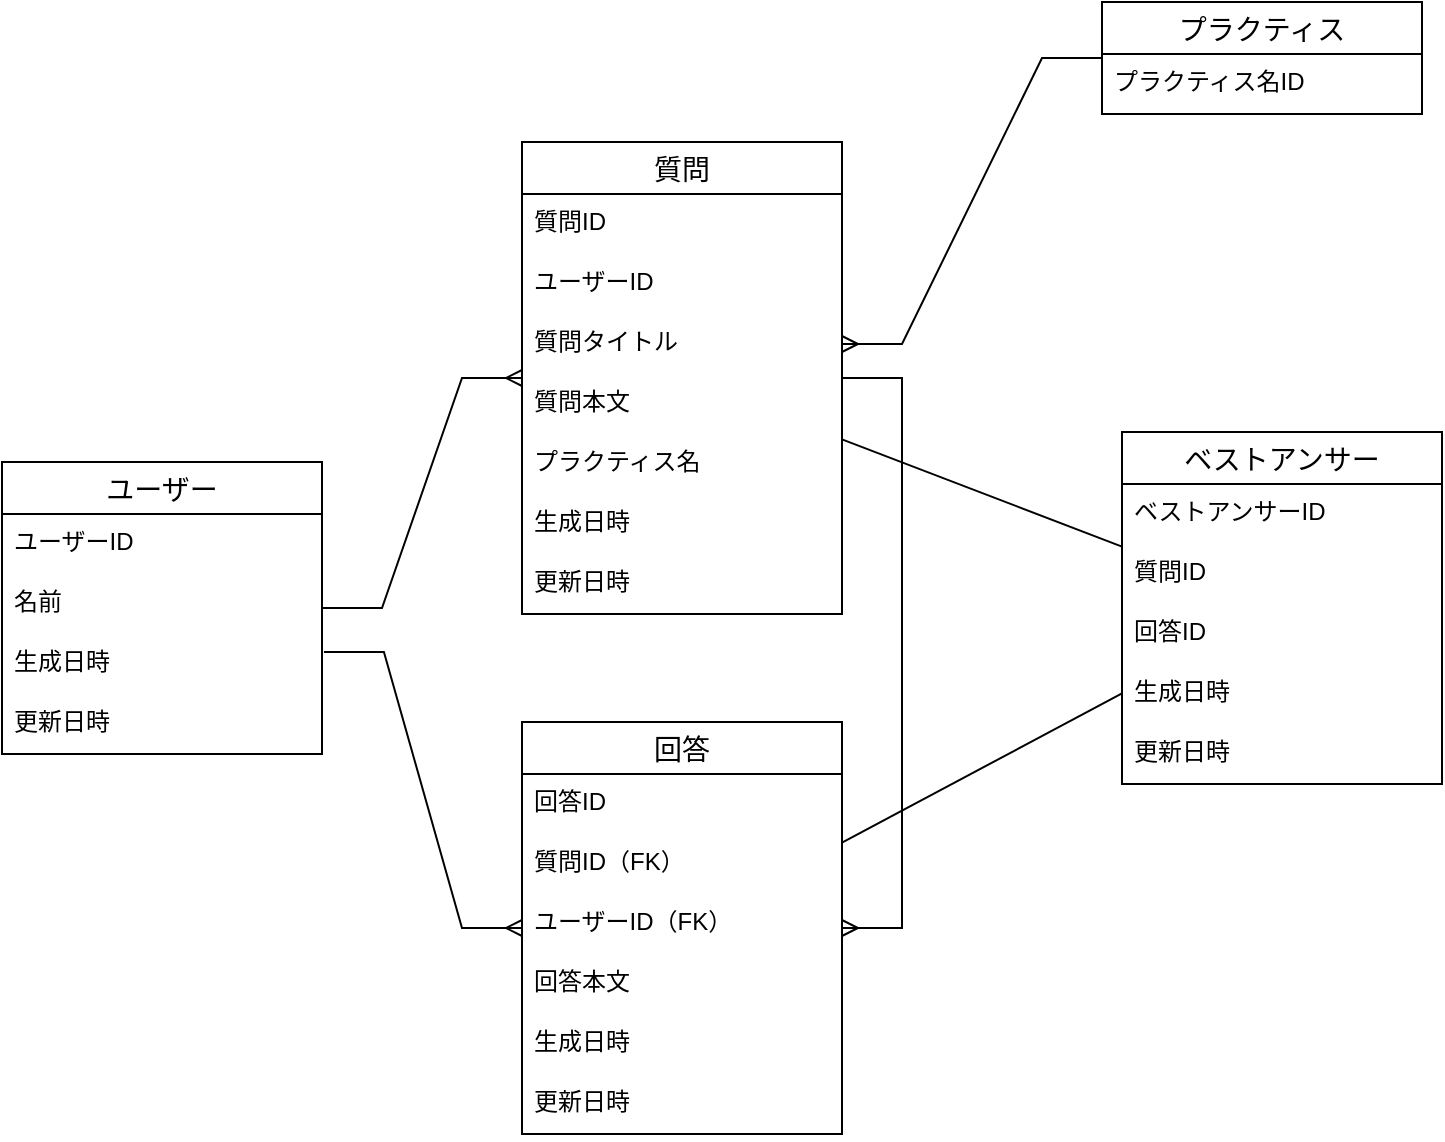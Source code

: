 <mxfile version="20.5.3" type="github">
  <diagram id="TzehvB6Jysl_9snW9RB0" name="ページ1">
    <mxGraphModel dx="1375" dy="794" grid="1" gridSize="10" guides="1" tooltips="1" connect="1" arrows="1" fold="1" page="1" pageScale="1" pageWidth="827" pageHeight="1169" math="0" shadow="0">
      <root>
        <mxCell id="0" />
        <mxCell id="1" parent="0" />
        <mxCell id="guE9fYo_HfhknqX1N8hF-40" value="回答" style="swimlane;fontStyle=0;childLayout=stackLayout;horizontal=1;startSize=26;horizontalStack=0;resizeParent=1;resizeParentMax=0;resizeLast=0;collapsible=1;marginBottom=0;align=center;fontSize=14;" vertex="1" parent="1">
          <mxGeometry x="310" y="440" width="160" height="206" as="geometry" />
        </mxCell>
        <mxCell id="guE9fYo_HfhknqX1N8hF-41" value="回答ID" style="text;strokeColor=none;fillColor=none;spacingLeft=4;spacingRight=4;overflow=hidden;rotatable=0;points=[[0,0.5],[1,0.5]];portConstraint=eastwest;fontSize=12;" vertex="1" parent="guE9fYo_HfhknqX1N8hF-40">
          <mxGeometry y="26" width="160" height="30" as="geometry" />
        </mxCell>
        <mxCell id="guE9fYo_HfhknqX1N8hF-65" value="質問ID（FK）" style="text;strokeColor=none;fillColor=none;spacingLeft=4;spacingRight=4;overflow=hidden;rotatable=0;points=[[0,0.5],[1,0.5]];portConstraint=eastwest;fontSize=12;" vertex="1" parent="guE9fYo_HfhknqX1N8hF-40">
          <mxGeometry y="56" width="160" height="30" as="geometry" />
        </mxCell>
        <mxCell id="guE9fYo_HfhknqX1N8hF-43" value="ユーザーID（FK）" style="text;strokeColor=none;fillColor=none;spacingLeft=4;spacingRight=4;overflow=hidden;rotatable=0;points=[[0,0.5],[1,0.5]];portConstraint=eastwest;fontSize=12;" vertex="1" parent="guE9fYo_HfhknqX1N8hF-40">
          <mxGeometry y="86" width="160" height="30" as="geometry" />
        </mxCell>
        <mxCell id="guE9fYo_HfhknqX1N8hF-70" value="回答本文" style="text;strokeColor=none;fillColor=none;spacingLeft=4;spacingRight=4;overflow=hidden;rotatable=0;points=[[0,0.5],[1,0.5]];portConstraint=eastwest;fontSize=12;" vertex="1" parent="guE9fYo_HfhknqX1N8hF-40">
          <mxGeometry y="116" width="160" height="30" as="geometry" />
        </mxCell>
        <mxCell id="guE9fYo_HfhknqX1N8hF-68" value="生成日時" style="text;strokeColor=none;fillColor=none;spacingLeft=4;spacingRight=4;overflow=hidden;rotatable=0;points=[[0,0.5],[1,0.5]];portConstraint=eastwest;fontSize=12;" vertex="1" parent="guE9fYo_HfhknqX1N8hF-40">
          <mxGeometry y="146" width="160" height="30" as="geometry" />
        </mxCell>
        <mxCell id="guE9fYo_HfhknqX1N8hF-69" value="更新日時" style="text;strokeColor=none;fillColor=none;spacingLeft=4;spacingRight=4;overflow=hidden;rotatable=0;points=[[0,0.5],[1,0.5]];portConstraint=eastwest;fontSize=12;" vertex="1" parent="guE9fYo_HfhknqX1N8hF-40">
          <mxGeometry y="176" width="160" height="30" as="geometry" />
        </mxCell>
        <mxCell id="guE9fYo_HfhknqX1N8hF-44" value="質問" style="swimlane;fontStyle=0;childLayout=stackLayout;horizontal=1;startSize=26;horizontalStack=0;resizeParent=1;resizeParentMax=0;resizeLast=0;collapsible=1;marginBottom=0;align=center;fontSize=14;" vertex="1" parent="1">
          <mxGeometry x="310" y="150" width="160" height="236" as="geometry" />
        </mxCell>
        <mxCell id="guE9fYo_HfhknqX1N8hF-64" value="質問ID" style="text;strokeColor=none;fillColor=none;spacingLeft=4;spacingRight=4;overflow=hidden;rotatable=0;points=[[0,0.5],[1,0.5]];portConstraint=eastwest;fontSize=12;" vertex="1" parent="guE9fYo_HfhknqX1N8hF-44">
          <mxGeometry y="26" width="160" height="30" as="geometry" />
        </mxCell>
        <mxCell id="guE9fYo_HfhknqX1N8hF-45" value="ユーザーID" style="text;strokeColor=none;fillColor=none;spacingLeft=4;spacingRight=4;overflow=hidden;rotatable=0;points=[[0,0.5],[1,0.5]];portConstraint=eastwest;fontSize=12;" vertex="1" parent="guE9fYo_HfhknqX1N8hF-44">
          <mxGeometry y="56" width="160" height="30" as="geometry" />
        </mxCell>
        <mxCell id="guE9fYo_HfhknqX1N8hF-46" value="質問タイトル" style="text;strokeColor=none;fillColor=none;spacingLeft=4;spacingRight=4;overflow=hidden;rotatable=0;points=[[0,0.5],[1,0.5]];portConstraint=eastwest;fontSize=12;" vertex="1" parent="guE9fYo_HfhknqX1N8hF-44">
          <mxGeometry y="86" width="160" height="30" as="geometry" />
        </mxCell>
        <mxCell id="guE9fYo_HfhknqX1N8hF-47" value="質問本文" style="text;strokeColor=none;fillColor=none;spacingLeft=4;spacingRight=4;overflow=hidden;rotatable=0;points=[[0,0.5],[1,0.5]];portConstraint=eastwest;fontSize=12;" vertex="1" parent="guE9fYo_HfhknqX1N8hF-44">
          <mxGeometry y="116" width="160" height="30" as="geometry" />
        </mxCell>
        <mxCell id="guE9fYo_HfhknqX1N8hF-71" value="プラクティス名" style="text;strokeColor=none;fillColor=none;spacingLeft=4;spacingRight=4;overflow=hidden;rotatable=0;points=[[0,0.5],[1,0.5]];portConstraint=eastwest;fontSize=12;" vertex="1" parent="guE9fYo_HfhknqX1N8hF-44">
          <mxGeometry y="146" width="160" height="30" as="geometry" />
        </mxCell>
        <mxCell id="guE9fYo_HfhknqX1N8hF-67" value="生成日時" style="text;strokeColor=none;fillColor=none;spacingLeft=4;spacingRight=4;overflow=hidden;rotatable=0;points=[[0,0.5],[1,0.5]];portConstraint=eastwest;fontSize=12;" vertex="1" parent="guE9fYo_HfhknqX1N8hF-44">
          <mxGeometry y="176" width="160" height="30" as="geometry" />
        </mxCell>
        <mxCell id="guE9fYo_HfhknqX1N8hF-66" value="更新日時" style="text;strokeColor=none;fillColor=none;spacingLeft=4;spacingRight=4;overflow=hidden;rotatable=0;points=[[0,0.5],[1,0.5]];portConstraint=eastwest;fontSize=12;" vertex="1" parent="guE9fYo_HfhknqX1N8hF-44">
          <mxGeometry y="206" width="160" height="30" as="geometry" />
        </mxCell>
        <mxCell id="guE9fYo_HfhknqX1N8hF-48" value="ベストアンサー" style="swimlane;fontStyle=0;childLayout=stackLayout;horizontal=1;startSize=26;horizontalStack=0;resizeParent=1;resizeParentMax=0;resizeLast=0;collapsible=1;marginBottom=0;align=center;fontSize=14;" vertex="1" parent="1">
          <mxGeometry x="610" y="295" width="160" height="176" as="geometry" />
        </mxCell>
        <mxCell id="guE9fYo_HfhknqX1N8hF-49" value="ベストアンサーID" style="text;strokeColor=none;fillColor=none;spacingLeft=4;spacingRight=4;overflow=hidden;rotatable=0;points=[[0,0.5],[1,0.5]];portConstraint=eastwest;fontSize=12;" vertex="1" parent="guE9fYo_HfhknqX1N8hF-48">
          <mxGeometry y="26" width="160" height="30" as="geometry" />
        </mxCell>
        <mxCell id="guE9fYo_HfhknqX1N8hF-50" value="質問ID" style="text;strokeColor=none;fillColor=none;spacingLeft=4;spacingRight=4;overflow=hidden;rotatable=0;points=[[0,0.5],[1,0.5]];portConstraint=eastwest;fontSize=12;" vertex="1" parent="guE9fYo_HfhknqX1N8hF-48">
          <mxGeometry y="56" width="160" height="30" as="geometry" />
        </mxCell>
        <mxCell id="guE9fYo_HfhknqX1N8hF-51" value="回答ID" style="text;strokeColor=none;fillColor=none;spacingLeft=4;spacingRight=4;overflow=hidden;rotatable=0;points=[[0,0.5],[1,0.5]];portConstraint=eastwest;fontSize=12;" vertex="1" parent="guE9fYo_HfhknqX1N8hF-48">
          <mxGeometry y="86" width="160" height="30" as="geometry" />
        </mxCell>
        <mxCell id="guE9fYo_HfhknqX1N8hF-72" value="生成日時" style="text;strokeColor=none;fillColor=none;spacingLeft=4;spacingRight=4;overflow=hidden;rotatable=0;points=[[0,0.5],[1,0.5]];portConstraint=eastwest;fontSize=12;" vertex="1" parent="guE9fYo_HfhknqX1N8hF-48">
          <mxGeometry y="116" width="160" height="30" as="geometry" />
        </mxCell>
        <mxCell id="guE9fYo_HfhknqX1N8hF-73" value="更新日時" style="text;strokeColor=none;fillColor=none;spacingLeft=4;spacingRight=4;overflow=hidden;rotatable=0;points=[[0,0.5],[1,0.5]];portConstraint=eastwest;fontSize=12;" vertex="1" parent="guE9fYo_HfhknqX1N8hF-48">
          <mxGeometry y="146" width="160" height="30" as="geometry" />
        </mxCell>
        <mxCell id="guE9fYo_HfhknqX1N8hF-36" value="ユーザー" style="swimlane;fontStyle=0;childLayout=stackLayout;horizontal=1;startSize=26;horizontalStack=0;resizeParent=1;resizeParentMax=0;resizeLast=0;collapsible=1;marginBottom=0;align=center;fontSize=14;" vertex="1" parent="1">
          <mxGeometry x="50" y="310" width="160" height="146" as="geometry" />
        </mxCell>
        <mxCell id="guE9fYo_HfhknqX1N8hF-37" value="ユーザーID" style="text;strokeColor=none;fillColor=none;spacingLeft=4;spacingRight=4;overflow=hidden;rotatable=0;points=[[0,0.5],[1,0.5]];portConstraint=eastwest;fontSize=12;" vertex="1" parent="guE9fYo_HfhknqX1N8hF-36">
          <mxGeometry y="26" width="160" height="30" as="geometry" />
        </mxCell>
        <mxCell id="guE9fYo_HfhknqX1N8hF-38" value="名前" style="text;strokeColor=none;fillColor=none;spacingLeft=4;spacingRight=4;overflow=hidden;rotatable=0;points=[[0,0.5],[1,0.5]];portConstraint=eastwest;fontSize=12;" vertex="1" parent="guE9fYo_HfhknqX1N8hF-36">
          <mxGeometry y="56" width="160" height="30" as="geometry" />
        </mxCell>
        <mxCell id="guE9fYo_HfhknqX1N8hF-62" value="生成日時" style="text;strokeColor=none;fillColor=none;spacingLeft=4;spacingRight=4;overflow=hidden;rotatable=0;points=[[0,0.5],[1,0.5]];portConstraint=eastwest;fontSize=12;" vertex="1" parent="guE9fYo_HfhknqX1N8hF-36">
          <mxGeometry y="86" width="160" height="30" as="geometry" />
        </mxCell>
        <mxCell id="guE9fYo_HfhknqX1N8hF-63" value="更新日時" style="text;strokeColor=none;fillColor=none;spacingLeft=4;spacingRight=4;overflow=hidden;rotatable=0;points=[[0,0.5],[1,0.5]];portConstraint=eastwest;fontSize=12;" vertex="1" parent="guE9fYo_HfhknqX1N8hF-36">
          <mxGeometry y="116" width="160" height="30" as="geometry" />
        </mxCell>
        <mxCell id="guE9fYo_HfhknqX1N8hF-52" value="" style="edgeStyle=entityRelationEdgeStyle;fontSize=12;html=1;endArrow=ERmany;rounded=0;" edge="1" parent="1" source="guE9fYo_HfhknqX1N8hF-36" target="guE9fYo_HfhknqX1N8hF-44">
          <mxGeometry width="100" height="100" relative="1" as="geometry">
            <mxPoint x="360" y="450" as="sourcePoint" />
            <mxPoint x="460" y="350" as="targetPoint" />
          </mxGeometry>
        </mxCell>
        <mxCell id="guE9fYo_HfhknqX1N8hF-57" value="" style="edgeStyle=entityRelationEdgeStyle;fontSize=12;html=1;endArrow=ERmany;rounded=0;" edge="1" parent="1" source="guE9fYo_HfhknqX1N8hF-44" target="guE9fYo_HfhknqX1N8hF-40">
          <mxGeometry width="100" height="100" relative="1" as="geometry">
            <mxPoint x="200" y="160" as="sourcePoint" />
            <mxPoint x="460" y="350" as="targetPoint" />
          </mxGeometry>
        </mxCell>
        <mxCell id="guE9fYo_HfhknqX1N8hF-59" value="" style="endArrow=none;html=1;rounded=0;" edge="1" parent="1" source="guE9fYo_HfhknqX1N8hF-48" target="guE9fYo_HfhknqX1N8hF-40">
          <mxGeometry relative="1" as="geometry">
            <mxPoint x="330" y="400" as="sourcePoint" />
            <mxPoint x="490" y="400" as="targetPoint" />
          </mxGeometry>
        </mxCell>
        <mxCell id="guE9fYo_HfhknqX1N8hF-60" value="" style="edgeStyle=entityRelationEdgeStyle;fontSize=12;html=1;endArrow=ERmany;rounded=0;exitX=1.006;exitY=0.3;exitDx=0;exitDy=0;exitPerimeter=0;" edge="1" parent="1" source="guE9fYo_HfhknqX1N8hF-62" target="guE9fYo_HfhknqX1N8hF-40">
          <mxGeometry width="100" height="100" relative="1" as="geometry">
            <mxPoint x="220" y="363" as="sourcePoint" />
            <mxPoint x="320" y="218" as="targetPoint" />
          </mxGeometry>
        </mxCell>
        <mxCell id="guE9fYo_HfhknqX1N8hF-61" value="" style="endArrow=none;html=1;rounded=0;" edge="1" parent="1" source="guE9fYo_HfhknqX1N8hF-48" target="guE9fYo_HfhknqX1N8hF-44">
          <mxGeometry relative="1" as="geometry">
            <mxPoint x="620" y="397.667" as="sourcePoint" />
            <mxPoint x="480" y="458.333" as="targetPoint" />
          </mxGeometry>
        </mxCell>
        <mxCell id="guE9fYo_HfhknqX1N8hF-74" value="プラクティス" style="swimlane;fontStyle=0;childLayout=stackLayout;horizontal=1;startSize=26;horizontalStack=0;resizeParent=1;resizeParentMax=0;resizeLast=0;collapsible=1;marginBottom=0;align=center;fontSize=14;" vertex="1" parent="1">
          <mxGeometry x="600" y="80" width="160" height="56" as="geometry" />
        </mxCell>
        <mxCell id="guE9fYo_HfhknqX1N8hF-75" value="プラクティス名ID" style="text;strokeColor=none;fillColor=none;spacingLeft=4;spacingRight=4;overflow=hidden;rotatable=0;points=[[0,0.5],[1,0.5]];portConstraint=eastwest;fontSize=12;" vertex="1" parent="guE9fYo_HfhknqX1N8hF-74">
          <mxGeometry y="26" width="160" height="30" as="geometry" />
        </mxCell>
        <mxCell id="guE9fYo_HfhknqX1N8hF-78" value="" style="edgeStyle=entityRelationEdgeStyle;fontSize=12;html=1;endArrow=ERmany;rounded=0;entryX=1;entryY=0.5;entryDx=0;entryDy=0;" edge="1" parent="1" source="guE9fYo_HfhknqX1N8hF-74" target="guE9fYo_HfhknqX1N8hF-46">
          <mxGeometry width="100" height="100" relative="1" as="geometry">
            <mxPoint x="220" y="393" as="sourcePoint" />
            <mxPoint x="320" y="278" as="targetPoint" />
          </mxGeometry>
        </mxCell>
      </root>
    </mxGraphModel>
  </diagram>
</mxfile>
